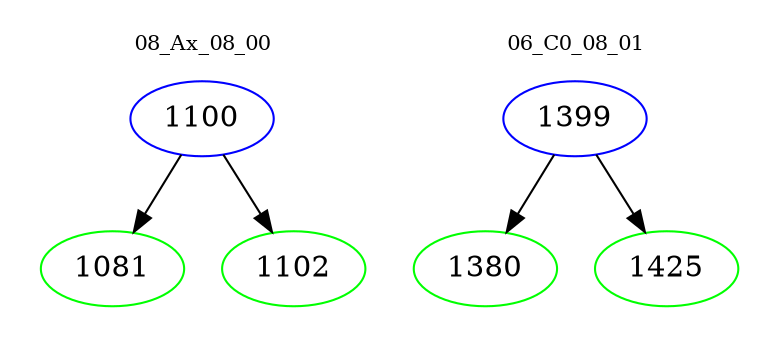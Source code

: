 digraph{
subgraph cluster_0 {
color = white
label = "08_Ax_08_00";
fontsize=10;
T0_1100 [label="1100", color="blue"]
T0_1100 -> T0_1081 [color="black"]
T0_1081 [label="1081", color="green"]
T0_1100 -> T0_1102 [color="black"]
T0_1102 [label="1102", color="green"]
}
subgraph cluster_1 {
color = white
label = "06_C0_08_01";
fontsize=10;
T1_1399 [label="1399", color="blue"]
T1_1399 -> T1_1380 [color="black"]
T1_1380 [label="1380", color="green"]
T1_1399 -> T1_1425 [color="black"]
T1_1425 [label="1425", color="green"]
}
}
